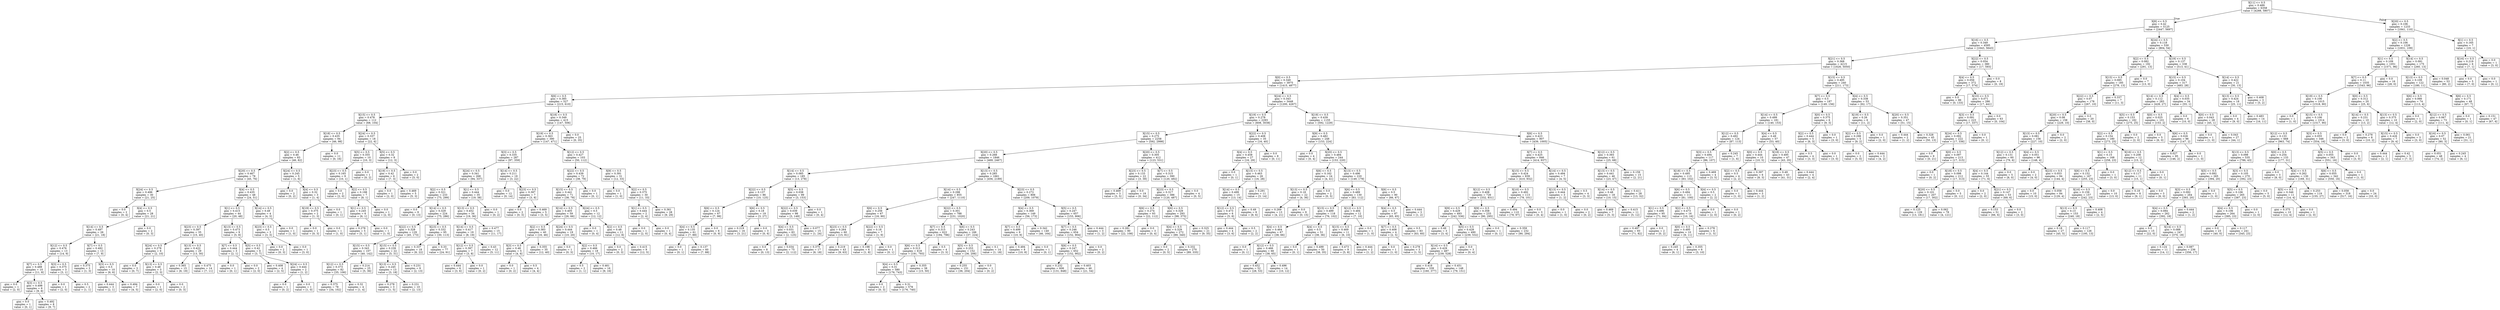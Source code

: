 digraph Tree {
node [shape=box] ;
0 [label="X[11] <= 0.5\ngini = 0.489\nsamples = 6358\nvalue = [4288, 5807]"] ;
1 [label="X[8] <= 0.5\ngini = 0.42\nsamples = 5125\nvalue = [2447, 5697]"] ;
0 -> 1 [labeldistance=2.5, labelangle=45, headlabel="True"] ;
2 [label="X[16] <= 0.5\ngini = 0.349\nsamples = 4595\nvalue = [1643, 5643]"] ;
1 -> 2 ;
3 [label="X[21] <= 0.5\ngini = 0.368\nsamples = 4215\nvalue = [1626, 5050]"] ;
2 -> 3 ;
4 [label="X[0] <= 0.5\ngini = 0.349\nsamples = 3975\nvalue = [1415, 4877]"] ;
3 -> 4 ;
5 [label="X[6] <= 0.5\ngini = 0.385\nsamples = 527\nvalue = [215, 610]"] ;
4 -> 5 ;
6 [label="X[15] <= 0.5\ngini = 0.478\nsamples = 112\nvalue = [68, 104]"] ;
5 -> 6 ;
7 [label="X[18] <= 0.5\ngini = 0.435\nsamples = 94\nvalue = [46, 98]"] ;
6 -> 7 ;
8 [label="X[2] <= 0.5\ngini = 0.46\nsamples = 83\nvalue = [46, 82]"] ;
7 -> 8 ;
9 [label="X[20] <= 0.5\ngini = 0.467\nsamples = 78\nvalue = [45, 76]"] ;
8 -> 9 ;
10 [label="X[24] <= 0.5\ngini = 0.496\nsamples = 30\nvalue = [21, 25]"] ;
9 -> 10 ;
11 [label="gini = 0.0\nsamples = 2\nvalue = [0, 4]"] ;
10 -> 11 ;
12 [label="X[4] <= 0.5\ngini = 0.5\nsamples = 28\nvalue = [21, 21]"] ;
10 -> 12 ;
13 [label="X[14] <= 0.5\ngini = 0.497\nsamples = 26\nvalue = [21, 18]"] ;
12 -> 13 ;
14 [label="X[12] <= 0.5\ngini = 0.476\nsamples = 13\nvalue = [14, 9]"] ;
13 -> 14 ;
15 [label="X[7] <= 0.5\ngini = 0.488\nsamples = 10\nvalue = [11, 8]"] ;
14 -> 15 ;
16 [label="gini = 0.0\nsamples = 1\nvalue = [2, 0]"] ;
15 -> 16 ;
17 [label="X[3] <= 0.5\ngini = 0.498\nsamples = 9\nvalue = [9, 8]"] ;
15 -> 17 ;
18 [label="gini = 0.0\nsamples = 1\nvalue = [0, 1]"] ;
17 -> 18 ;
19 [label="gini = 0.492\nsamples = 8\nvalue = [9, 7]"] ;
17 -> 19 ;
20 [label="X[3] <= 0.5\ngini = 0.375\nsamples = 3\nvalue = [3, 1]"] ;
14 -> 20 ;
21 [label="gini = 0.0\nsamples = 1\nvalue = [2, 0]"] ;
20 -> 21 ;
22 [label="gini = 0.5\nsamples = 2\nvalue = [1, 1]"] ;
20 -> 22 ;
23 [label="X[7] <= 0.5\ngini = 0.492\nsamples = 13\nvalue = [7, 9]"] ;
13 -> 23 ;
24 [label="gini = 0.375\nsamples = 3\nvalue = [1, 3]"] ;
23 -> 24 ;
25 [label="X[3] <= 0.5\ngini = 0.5\nsamples = 10\nvalue = [6, 6]"] ;
23 -> 25 ;
26 [label="gini = 0.444\nsamples = 3\nvalue = [2, 1]"] ;
25 -> 26 ;
27 [label="gini = 0.494\nsamples = 7\nvalue = [4, 5]"] ;
25 -> 27 ;
28 [label="gini = 0.0\nsamples = 2\nvalue = [0, 3]"] ;
12 -> 28 ;
29 [label="X[4] <= 0.5\ngini = 0.435\nsamples = 48\nvalue = [24, 51]"] ;
9 -> 29 ;
30 [label="X[1] <= 0.5\ngini = 0.415\nsamples = 44\nvalue = [20, 48]"] ;
29 -> 30 ;
31 [label="X[23] <= 0.5\ngini = 0.397\nsamples = 35\nvalue = [15, 40]"] ;
30 -> 31 ;
32 [label="X[24] <= 0.5\ngini = 0.278\nsamples = 6\nvalue = [2, 10]"] ;
31 -> 32 ;
33 [label="gini = 0.0\nsamples = 3\nvalue = [0, 7]"] ;
32 -> 33 ;
34 [label="X[13] <= 0.5\ngini = 0.48\nsamples = 3\nvalue = [2, 3]"] ;
32 -> 34 ;
35 [label="gini = 0.0\nsamples = 1\nvalue = [2, 0]"] ;
34 -> 35 ;
36 [label="gini = 0.0\nsamples = 2\nvalue = [0, 3]"] ;
34 -> 36 ;
37 [label="X[13] <= 0.5\ngini = 0.422\nsamples = 29\nvalue = [13, 30]"] ;
31 -> 37 ;
38 [label="gini = 0.365\nsamples = 15\nvalue = [6, 19]"] ;
37 -> 38 ;
39 [label="gini = 0.475\nsamples = 14\nvalue = [7, 11]"] ;
37 -> 39 ;
40 [label="X[13] <= 0.5\ngini = 0.473\nsamples = 9\nvalue = [5, 8]"] ;
30 -> 40 ;
41 [label="X[7] <= 0.5\ngini = 0.444\nsamples = 3\nvalue = [2, 1]"] ;
40 -> 41 ;
42 [label="gini = 0.0\nsamples = 1\nvalue = [0, 1]"] ;
41 -> 42 ;
43 [label="gini = 0.0\nsamples = 2\nvalue = [2, 0]"] ;
41 -> 43 ;
44 [label="X[5] <= 0.5\ngini = 0.42\nsamples = 6\nvalue = [3, 7]"] ;
40 -> 44 ;
45 [label="gini = 0.408\nsamples = 4\nvalue = [2, 5]"] ;
44 -> 45 ;
46 [label="X[24] <= 0.5\ngini = 0.444\nsamples = 2\nvalue = [1, 2]"] ;
44 -> 46 ;
47 [label="gini = 0.0\nsamples = 1\nvalue = [0, 2]"] ;
46 -> 47 ;
48 [label="gini = 0.0\nsamples = 1\nvalue = [1, 0]"] ;
46 -> 48 ;
49 [label="X[14] <= 0.5\ngini = 0.49\nsamples = 4\nvalue = [4, 3]"] ;
29 -> 49 ;
50 [label="X[23] <= 0.5\ngini = 0.5\nsamples = 3\nvalue = [3, 3]"] ;
49 -> 50 ;
51 [label="gini = 0.0\nsamples = 2\nvalue = [0, 3]"] ;
50 -> 51 ;
52 [label="gini = 0.0\nsamples = 1\nvalue = [3, 0]"] ;
50 -> 52 ;
53 [label="gini = 0.0\nsamples = 1\nvalue = [1, 0]"] ;
49 -> 53 ;
54 [label="X[24] <= 0.5\ngini = 0.245\nsamples = 5\nvalue = [1, 6]"] ;
8 -> 54 ;
55 [label="gini = 0.0\nsamples = 2\nvalue = [0, 2]"] ;
54 -> 55 ;
56 [label="X[4] <= 0.5\ngini = 0.32\nsamples = 3\nvalue = [1, 4]"] ;
54 -> 56 ;
57 [label="X[19] <= 0.5\ngini = 0.375\nsamples = 2\nvalue = [1, 3]"] ;
56 -> 57 ;
58 [label="gini = 0.0\nsamples = 1\nvalue = [0, 3]"] ;
57 -> 58 ;
59 [label="gini = 0.0\nsamples = 1\nvalue = [1, 0]"] ;
57 -> 59 ;
60 [label="gini = 0.0\nsamples = 1\nvalue = [0, 1]"] ;
56 -> 60 ;
61 [label="gini = 0.0\nsamples = 11\nvalue = [0, 16]"] ;
7 -> 61 ;
62 [label="X[24] <= 0.5\ngini = 0.337\nsamples = 18\nvalue = [22, 6]"] ;
6 -> 62 ;
63 [label="X[5] <= 0.5\ngini = 0.355\nsamples = 10\nvalue = [10, 3]"] ;
62 -> 63 ;
64 [label="X[23] <= 0.5\ngini = 0.165\nsamples = 9\nvalue = [10, 1]"] ;
63 -> 64 ;
65 [label="gini = 0.0\nsamples = 2\nvalue = [2, 0]"] ;
64 -> 65 ;
66 [label="X[2] <= 0.5\ngini = 0.198\nsamples = 7\nvalue = [8, 1]"] ;
64 -> 66 ;
67 [label="X[1] <= 0.5\ngini = 0.245\nsamples = 6\nvalue = [6, 1]"] ;
66 -> 67 ;
68 [label="gini = 0.278\nsamples = 5\nvalue = [5, 1]"] ;
67 -> 68 ;
69 [label="gini = 0.0\nsamples = 1\nvalue = [1, 0]"] ;
67 -> 69 ;
70 [label="gini = 0.0\nsamples = 1\nvalue = [2, 0]"] ;
66 -> 70 ;
71 [label="gini = 0.0\nsamples = 1\nvalue = [0, 2]"] ;
63 -> 71 ;
72 [label="X[5] <= 0.5\ngini = 0.32\nsamples = 8\nvalue = [12, 3]"] ;
62 -> 72 ;
73 [label="X[19] <= 0.5\ngini = 0.42\nsamples = 6\nvalue = [7, 3]"] ;
72 -> 73 ;
74 [label="gini = 0.0\nsamples = 1\nvalue = [2, 0]"] ;
73 -> 74 ;
75 [label="gini = 0.469\nsamples = 5\nvalue = [5, 3]"] ;
73 -> 75 ;
76 [label="gini = 0.0\nsamples = 2\nvalue = [5, 0]"] ;
72 -> 76 ;
77 [label="X[18] <= 0.5\ngini = 0.349\nsamples = 415\nvalue = [147, 506]"] ;
5 -> 77 ;
78 [label="X[19] <= 0.5\ngini = 0.363\nsamples = 390\nvalue = [147, 471]"] ;
77 -> 78 ;
79 [label="X[3] <= 0.5\ngini = 0.335\nsamples = 287\nvalue = [97, 359]"] ;
78 -> 79 ;
80 [label="X[24] <= 0.5\ngini = 0.341\nsamples = 268\nvalue = [94, 337]"] ;
79 -> 80 ;
81 [label="X[2] <= 0.5\ngini = 0.321\nsamples = 233\nvalue = [75, 299]"] ;
80 -> 81 ;
82 [label="gini = 0.0\nsamples = 9\nvalue = [0, 13]"] ;
81 -> 82 ;
83 [label="X[14] <= 0.5\ngini = 0.329\nsamples = 224\nvalue = [75, 286]"] ;
81 -> 83 ;
84 [label="X[22] <= 0.5\ngini = 0.328\nsamples = 129\nvalue = [45, 173]"] ;
83 -> 84 ;
85 [label="X[15] <= 0.5\ngini = 0.343\nsamples = 107\nvalue = [40, 142]"] ;
84 -> 85 ;
86 [label="X[12] <= 0.5\ngini = 0.373\nsamples = 82\nvalue = [35, 106]"] ;
85 -> 86 ;
87 [label="gini = 0.375\nsamples = 78\nvalue = [34, 102]"] ;
86 -> 87 ;
88 [label="gini = 0.32\nsamples = 4\nvalue = [1, 4]"] ;
86 -> 88 ;
89 [label="gini = 0.214\nsamples = 25\nvalue = [5, 36]"] ;
85 -> 89 ;
90 [label="X[15] <= 0.5\ngini = 0.239\nsamples = 22\nvalue = [5, 31]"] ;
84 -> 90 ;
91 [label="X[13] <= 0.5\ngini = 0.245\nsamples = 13\nvalue = [3, 18]"] ;
90 -> 91 ;
92 [label="gini = 0.278\nsamples = 3\nvalue = [1, 5]"] ;
91 -> 92 ;
93 [label="gini = 0.231\nsamples = 10\nvalue = [2, 13]"] ;
91 -> 93 ;
94 [label="gini = 0.231\nsamples = 9\nvalue = [2, 13]"] ;
90 -> 94 ;
95 [label="X[23] <= 0.5\ngini = 0.332\nsamples = 95\nvalue = [30, 113]"] ;
83 -> 95 ;
96 [label="gini = 0.337\nsamples = 18\nvalue = [6, 22]"] ;
95 -> 96 ;
97 [label="gini = 0.33\nsamples = 77\nvalue = [24, 91]"] ;
95 -> 97 ;
98 [label="X[1] <= 0.5\ngini = 0.444\nsamples = 35\nvalue = [19, 38]"] ;
80 -> 98 ;
99 [label="X[13] <= 0.5\ngini = 0.452\nsamples = 34\nvalue = [19, 36]"] ;
98 -> 99 ;
100 [label="X[14] <= 0.5\ngini = 0.417\nsamples = 19\nvalue = [8, 19]"] ;
99 -> 100 ;
101 [label="X[12] <= 0.5\ngini = 0.397\nsamples = 7\nvalue = [3, 8]"] ;
100 -> 101 ;
102 [label="gini = 0.444\nsamples = 6\nvalue = [3, 6]"] ;
101 -> 102 ;
103 [label="gini = 0.0\nsamples = 1\nvalue = [0, 2]"] ;
101 -> 103 ;
104 [label="gini = 0.43\nsamples = 12\nvalue = [5, 11]"] ;
100 -> 104 ;
105 [label="gini = 0.477\nsamples = 15\nvalue = [11, 17]"] ;
99 -> 105 ;
106 [label="gini = 0.0\nsamples = 1\nvalue = [0, 2]"] ;
98 -> 106 ;
107 [label="X[14] <= 0.5\ngini = 0.211\nsamples = 19\nvalue = [3, 22]"] ;
79 -> 107 ;
108 [label="gini = 0.0\nsamples = 12\nvalue = [0, 14]"] ;
107 -> 108 ;
109 [label="X[23] <= 0.5\ngini = 0.397\nsamples = 7\nvalue = [3, 8]"] ;
107 -> 109 ;
110 [label="gini = 0.0\nsamples = 2\nvalue = [0, 3]"] ;
109 -> 110 ;
111 [label="gini = 0.469\nsamples = 5\nvalue = [3, 5]"] ;
109 -> 111 ;
112 [label="X[12] <= 0.5\ngini = 0.427\nsamples = 103\nvalue = [50, 112]"] ;
78 -> 112 ;
113 [label="X[22] <= 0.5\ngini = 0.439\nsamples = 72\nvalue = [38, 79]"] ;
112 -> 113 ;
114 [label="X[15] <= 0.5\ngini = 0.441\nsamples = 71\nvalue = [38, 78]"] ;
113 -> 114 ;
115 [label="X[14] <= 0.5\ngini = 0.405\nsamples = 59\nvalue = [26, 66]"] ;
114 -> 115 ;
116 [label="X[2] <= 0.5\ngini = 0.383\nsamples = 40\nvalue = [16, 46]"] ;
115 -> 116 ;
117 [label="X[3] <= 0.5\ngini = 0.48\nsamples = 5\nvalue = [4, 6]"] ;
116 -> 117 ;
118 [label="gini = 0.0\nsamples = 1\nvalue = [0, 2]"] ;
117 -> 118 ;
119 [label="gini = 0.5\nsamples = 4\nvalue = [4, 4]"] ;
117 -> 119 ;
120 [label="gini = 0.355\nsamples = 35\nvalue = [12, 40]"] ;
116 -> 120 ;
121 [label="X[24] <= 0.5\ngini = 0.444\nsamples = 19\nvalue = [10, 20]"] ;
115 -> 121 ;
122 [label="gini = 0.0\nsamples = 1\nvalue = [0, 3]"] ;
121 -> 122 ;
123 [label="X[2] <= 0.5\ngini = 0.466\nsamples = 18\nvalue = [10, 17]"] ;
121 -> 123 ;
124 [label="gini = 0.5\nsamples = 2\nvalue = [1, 1]"] ;
123 -> 124 ;
125 [label="gini = 0.461\nsamples = 16\nvalue = [9, 16]"] ;
123 -> 125 ;
126 [label="X[24] <= 0.5\ngini = 0.5\nsamples = 12\nvalue = [12, 12]"] ;
114 -> 126 ;
127 [label="gini = 0.0\nsamples = 1\nvalue = [0, 4]"] ;
126 -> 127 ;
128 [label="X[2] <= 0.5\ngini = 0.48\nsamples = 11\nvalue = [12, 8]"] ;
126 -> 128 ;
129 [label="gini = 0.0\nsamples = 2\nvalue = [0, 3]"] ;
128 -> 129 ;
130 [label="gini = 0.415\nsamples = 9\nvalue = [12, 5]"] ;
128 -> 130 ;
131 [label="gini = 0.0\nsamples = 1\nvalue = [0, 1]"] ;
113 -> 131 ;
132 [label="X[9] <= 0.5\ngini = 0.391\nsamples = 31\nvalue = [12, 33]"] ;
112 -> 132 ;
133 [label="gini = 0.0\nsamples = 1\nvalue = [1, 0]"] ;
132 -> 133 ;
134 [label="X[2] <= 0.5\ngini = 0.375\nsamples = 30\nvalue = [11, 33]"] ;
132 -> 134 ;
135 [label="X[1] <= 0.5\ngini = 0.444\nsamples = 2\nvalue = [2, 4]"] ;
134 -> 135 ;
136 [label="gini = 0.0\nsamples = 1\nvalue = [2, 0]"] ;
135 -> 136 ;
137 [label="gini = 0.0\nsamples = 1\nvalue = [0, 4]"] ;
135 -> 137 ;
138 [label="gini = 0.361\nsamples = 28\nvalue = [9, 29]"] ;
134 -> 138 ;
139 [label="gini = 0.0\nsamples = 25\nvalue = [0, 35]"] ;
77 -> 139 ;
140 [label="X[24] <= 0.5\ngini = 0.343\nsamples = 3448\nvalue = [1200, 4267]"] ;
4 -> 140 ;
141 [label="X[19] <= 0.5\ngini = 0.278\nsamples = 2293\nvalue = [608, 3038]"] ;
140 -> 141 ;
142 [label="X[15] <= 0.5\ngini = 0.275\nsamples = 2258\nvalue = [592, 2998]"] ;
141 -> 142 ;
143 [label="X[20] <= 0.5\ngini = 0.268\nsamples = 1846\nvalue = [469, 2467]"] ;
142 -> 143 ;
144 [label="X[14] <= 0.5\ngini = 0.085\nsamples = 185\nvalue = [13, 278]"] ;
143 -> 144 ;
145 [label="X[22] <= 0.5\ngini = 0.137\nsamples = 86\nvalue = [10, 125]"] ;
144 -> 145 ;
146 [label="X[6] <= 0.5\ngini = 0.124\nsamples = 67\nvalue = [7, 98]"] ;
145 -> 146 ;
147 [label="X[4] <= 0.5\ngini = 0.135\nsamples = 61\nvalue = [7, 89]"] ;
146 -> 147 ;
148 [label="gini = 0.0\nsamples = 1\nvalue = [0, 1]"] ;
147 -> 148 ;
149 [label="gini = 0.137\nsamples = 60\nvalue = [7, 88]"] ;
147 -> 149 ;
150 [label="gini = 0.0\nsamples = 6\nvalue = [0, 9]"] ;
146 -> 150 ;
151 [label="X[6] <= 0.5\ngini = 0.18\nsamples = 19\nvalue = [3, 27]"] ;
145 -> 151 ;
152 [label="gini = 0.219\nsamples = 16\nvalue = [3, 21]"] ;
151 -> 152 ;
153 [label="gini = 0.0\nsamples = 3\nvalue = [0, 6]"] ;
151 -> 153 ;
154 [label="X[5] <= 0.5\ngini = 0.038\nsamples = 99\nvalue = [3, 153]"] ;
144 -> 154 ;
155 [label="X[22] <= 0.5\ngini = 0.039\nsamples = 98\nvalue = [3, 149]"] ;
154 -> 155 ;
156 [label="X[4] <= 0.5\ngini = 0.031\nsamples = 83\nvalue = [2, 125]"] ;
155 -> 156 ;
157 [label="gini = 0.0\nsamples = 8\nvalue = [0, 13]"] ;
156 -> 157 ;
158 [label="gini = 0.034\nsamples = 75\nvalue = [2, 112]"] ;
156 -> 158 ;
159 [label="gini = 0.077\nsamples = 15\nvalue = [1, 24]"] ;
155 -> 159 ;
160 [label="gini = 0.0\nsamples = 1\nvalue = [0, 4]"] ;
154 -> 160 ;
161 [label="X[13] <= 0.5\ngini = 0.285\nsamples = 1661\nvalue = [456, 2189]"] ;
143 -> 161 ;
162 [label="X[14] <= 0.5\ngini = 0.298\nsamples = 855\nvalue = [247, 1110]"] ;
161 -> 162 ;
163 [label="X[6] <= 0.5\ngini = 0.256\nsamples = 67\nvalue = [16, 90]"] ;
162 -> 163 ;
164 [label="X[23] <= 0.5\ngini = 0.264\nsamples = 60\nvalue = [15, 81]"] ;
163 -> 164 ;
165 [label="gini = 0.375\nsamples = 17\nvalue = [6, 18]"] ;
164 -> 165 ;
166 [label="gini = 0.219\nsamples = 43\nvalue = [9, 63]"] ;
164 -> 166 ;
167 [label="X[22] <= 0.5\ngini = 0.18\nsamples = 7\nvalue = [1, 9]"] ;
163 -> 167 ;
168 [label="gini = 0.198\nsamples = 6\nvalue = [1, 8]"] ;
167 -> 168 ;
169 [label="gini = 0.0\nsamples = 1\nvalue = [0, 1]"] ;
167 -> 169 ;
170 [label="X[22] <= 0.5\ngini = 0.301\nsamples = 788\nvalue = [231, 1020]"] ;
162 -> 170 ;
171 [label="X[7] <= 0.5\ngini = 0.315\nsamples = 622\nvalue = [194, 796]"] ;
170 -> 171 ;
172 [label="X[6] <= 0.5\ngini = 0.313\nsamples = 618\nvalue = [191, 793]"] ;
171 -> 172 ;
173 [label="X[4] <= 0.5\ngini = 0.31\nsamples = 580\nvalue = [176, 743]"] ;
172 -> 173 ;
174 [label="gini = 0.0\nsamples = 2\nvalue = [0, 3]"] ;
173 -> 174 ;
175 [label="gini = 0.31\nsamples = 578\nvalue = [176, 740]"] ;
173 -> 175 ;
176 [label="gini = 0.355\nsamples = 38\nvalue = [15, 50]"] ;
172 -> 176 ;
177 [label="gini = 0.5\nsamples = 4\nvalue = [3, 3]"] ;
171 -> 177 ;
178 [label="X[6] <= 0.5\ngini = 0.243\nsamples = 166\nvalue = [37, 224]"] ;
170 -> 178 ;
179 [label="X[5] <= 0.5\ngini = 0.253\nsamples = 152\nvalue = [36, 206]"] ;
178 -> 179 ;
180 [label="gini = 0.255\nsamples = 151\nvalue = [36, 204]"] ;
179 -> 180 ;
181 [label="gini = 0.0\nsamples = 1\nvalue = [0, 2]"] ;
179 -> 181 ;
182 [label="gini = 0.1\nsamples = 14\nvalue = [1, 18]"] ;
178 -> 182 ;
183 [label="X[23] <= 0.5\ngini = 0.272\nsamples = 806\nvalue = [209, 1079]"] ;
161 -> 183 ;
184 [label="X[4] <= 0.5\ngini = 0.369\nsamples = 149\nvalue = [56, 173]"] ;
183 -> 184 ;
185 [label="X[7] <= 0.5\ngini = 0.499\nsamples = 9\nvalue = [10, 9]"] ;
184 -> 185 ;
186 [label="gini = 0.494\nsamples = 8\nvalue = [10, 8]"] ;
185 -> 186 ;
187 [label="gini = 0.0\nsamples = 1\nvalue = [0, 1]"] ;
185 -> 187 ;
188 [label="gini = 0.342\nsamples = 140\nvalue = [46, 164]"] ;
184 -> 188 ;
189 [label="X[5] <= 0.5\ngini = 0.247\nsamples = 657\nvalue = [153, 906]"] ;
183 -> 189 ;
190 [label="X[7] <= 0.5\ngini = 0.246\nsamples = 654\nvalue = [152, 904]"] ;
189 -> 190 ;
191 [label="X[6] <= 0.5\ngini = 0.247\nsamples = 652\nvalue = [152, 902]"] ;
190 -> 191 ;
192 [label="gini = 0.232\nsamples = 606\nvalue = [131, 848]"] ;
191 -> 192 ;
193 [label="gini = 0.403\nsamples = 46\nvalue = [21, 54]"] ;
191 -> 193 ;
194 [label="gini = 0.0\nsamples = 2\nvalue = [0, 2]"] ;
190 -> 194 ;
195 [label="gini = 0.444\nsamples = 3\nvalue = [1, 2]"] ;
189 -> 195 ;
196 [label="X[20] <= 0.5\ngini = 0.305\nsamples = 412\nvalue = [123, 531]"] ;
142 -> 196 ;
197 [label="X[23] <= 0.5\ngini = 0.133\nsamples = 22\nvalue = [3, 39]"] ;
196 -> 197 ;
198 [label="gini = 0.469\nsamples = 3\nvalue = [3, 5]"] ;
197 -> 198 ;
199 [label="gini = 0.0\nsamples = 19\nvalue = [0, 34]"] ;
197 -> 199 ;
200 [label="X[7] <= 0.5\ngini = 0.315\nsamples = 390\nvalue = [120, 492]"] ;
196 -> 200 ;
201 [label="X[23] <= 0.5\ngini = 0.317\nsamples = 386\nvalue = [120, 487]"] ;
200 -> 201 ;
202 [label="X[6] <= 0.5\ngini = 0.274\nsamples = 93\nvalue = [22, 112]"] ;
201 -> 202 ;
203 [label="gini = 0.281\nsamples = 90\nvalue = [22, 108]"] ;
202 -> 203 ;
204 [label="gini = 0.0\nsamples = 3\nvalue = [0, 4]"] ;
202 -> 204 ;
205 [label="X[6] <= 0.5\ngini = 0.329\nsamples = 293\nvalue = [98, 375]"] ;
201 -> 205 ;
206 [label="X[4] <= 0.5\ngini = 0.329\nsamples = 272\nvalue = [89, 340]"] ;
205 -> 206 ;
207 [label="gini = 0.0\nsamples = 2\nvalue = [0, 5]"] ;
206 -> 207 ;
208 [label="gini = 0.332\nsamples = 270\nvalue = [89, 335]"] ;
206 -> 208 ;
209 [label="gini = 0.325\nsamples = 21\nvalue = [9, 35]"] ;
205 -> 209 ;
210 [label="gini = 0.0\nsamples = 4\nvalue = [0, 5]"] ;
200 -> 210 ;
211 [label="X[22] <= 0.5\ngini = 0.408\nsamples = 35\nvalue = [16, 40]"] ;
141 -> 211 ;
212 [label="X[4] <= 0.5\ngini = 0.458\nsamples = 27\nvalue = [16, 29]"] ;
211 -> 212 ;
213 [label="gini = 0.0\nsamples = 1\nvalue = [0, 1]"] ;
212 -> 213 ;
214 [label="X[13] <= 0.5\ngini = 0.463\nsamples = 26\nvalue = [16, 28]"] ;
212 -> 214 ;
215 [label="X[14] <= 0.5\ngini = 0.499\nsamples = 15\nvalue = [13, 14]"] ;
214 -> 215 ;
216 [label="X[12] <= 0.5\ngini = 0.473\nsamples = 6\nvalue = [5, 8]"] ;
215 -> 216 ;
217 [label="gini = 0.444\nsamples = 4\nvalue = [3, 6]"] ;
216 -> 217 ;
218 [label="gini = 0.5\nsamples = 2\nvalue = [2, 2]"] ;
216 -> 218 ;
219 [label="gini = 0.49\nsamples = 9\nvalue = [8, 6]"] ;
215 -> 219 ;
220 [label="gini = 0.291\nsamples = 11\nvalue = [3, 14]"] ;
214 -> 220 ;
221 [label="gini = 0.0\nsamples = 8\nvalue = [0, 11]"] ;
211 -> 221 ;
222 [label="X[19] <= 0.5\ngini = 0.439\nsamples = 1155\nvalue = [592, 1229]"] ;
140 -> 222 ;
223 [label="X[9] <= 0.5\ngini = 0.482\nsamples = 248\nvalue = [153, 224]"] ;
222 -> 223 ;
224 [label="gini = 0.0\nsamples = 4\nvalue = [0, 4]"] ;
223 -> 224 ;
225 [label="X[20] <= 0.5\ngini = 0.484\nsamples = 244\nvalue = [153, 220]"] ;
223 -> 225 ;
226 [label="X[6] <= 0.5\ngini = 0.162\nsamples = 24\nvalue = [4, 41]"] ;
225 -> 226 ;
227 [label="X[13] <= 0.5\ngini = 0.18\nsamples = 22\nvalue = [4, 36]"] ;
226 -> 227 ;
228 [label="gini = 0.269\nsamples = 13\nvalue = [4, 21]"] ;
227 -> 228 ;
229 [label="gini = 0.0\nsamples = 9\nvalue = [0, 15]"] ;
227 -> 229 ;
230 [label="gini = 0.0\nsamples = 2\nvalue = [0, 5]"] ;
226 -> 230 ;
231 [label="X[13] <= 0.5\ngini = 0.496\nsamples = 220\nvalue = [149, 179]"] ;
225 -> 231 ;
232 [label="X[6] <= 0.5\ngini = 0.489\nsamples = 130\nvalue = [83, 112]"] ;
231 -> 232 ;
233 [label="X[15] <= 0.5\ngini = 0.489\nsamples = 118\nvalue = [76, 102]"] ;
232 -> 233 ;
234 [label="X[4] <= 0.5\ngini = 0.464\nsamples = 67\nvalue = [38, 66]"] ;
233 -> 234 ;
235 [label="gini = 0.0\nsamples = 1\nvalue = [0, 1]"] ;
234 -> 235 ;
236 [label="X[12] <= 0.5\ngini = 0.466\nsamples = 66\nvalue = [38, 65]"] ;
234 -> 236 ;
237 [label="gini = 0.452\nsamples = 52\nvalue = [28, 53]"] ;
236 -> 237 ;
238 [label="gini = 0.496\nsamples = 14\nvalue = [10, 12]"] ;
236 -> 238 ;
239 [label="X[4] <= 0.5\ngini = 0.5\nsamples = 51\nvalue = [38, 36]"] ;
233 -> 239 ;
240 [label="gini = 0.0\nsamples = 1\nvalue = [0, 1]"] ;
239 -> 240 ;
241 [label="gini = 0.499\nsamples = 50\nvalue = [38, 35]"] ;
239 -> 241 ;
242 [label="X[12] <= 0.5\ngini = 0.484\nsamples = 12\nvalue = [7, 10]"] ;
232 -> 242 ;
243 [label="X[15] <= 0.5\ngini = 0.469\nsamples = 11\nvalue = [6, 10]"] ;
242 -> 243 ;
244 [label="gini = 0.473\nsamples = 9\nvalue = [5, 8]"] ;
243 -> 244 ;
245 [label="gini = 0.444\nsamples = 2\nvalue = [1, 2]"] ;
243 -> 245 ;
246 [label="gini = 0.0\nsamples = 1\nvalue = [1, 0]"] ;
242 -> 246 ;
247 [label="X[6] <= 0.5\ngini = 0.5\nsamples = 90\nvalue = [66, 67]"] ;
231 -> 247 ;
248 [label="X[4] <= 0.5\ngini = 0.5\nsamples = 87\nvalue = [65, 65]"] ;
247 -> 248 ;
249 [label="X[7] <= 0.5\ngini = 0.408\nsamples = 4\nvalue = [2, 5]"] ;
248 -> 249 ;
250 [label="gini = 0.0\nsamples = 1\nvalue = [1, 0]"] ;
249 -> 250 ;
251 [label="gini = 0.278\nsamples = 3\nvalue = [1, 5]"] ;
249 -> 251 ;
252 [label="gini = 0.5\nsamples = 83\nvalue = [63, 60]"] ;
248 -> 252 ;
253 [label="gini = 0.444\nsamples = 3\nvalue = [1, 2]"] ;
247 -> 253 ;
254 [label="X[6] <= 0.5\ngini = 0.423\nsamples = 907\nvalue = [439, 1005]"] ;
222 -> 254 ;
255 [label="X[7] <= 0.5\ngini = 0.425\nsamples = 846\nvalue = [414, 937]"] ;
254 -> 255 ;
256 [label="X[15] <= 0.5\ngini = 0.424\nsamples = 839\nvalue = [410, 932]"] ;
255 -> 256 ;
257 [label="X[12] <= 0.5\ngini = 0.408\nsamples = 726\nvalue = [332, 831]"] ;
256 -> 257 ;
258 [label="X[9] <= 0.5\ngini = 0.429\nsamples = 493\nvalue = [242, 536]"] ;
257 -> 258 ;
259 [label="gini = 0.49\nsamples = 3\nvalue = [3, 4]"] ;
258 -> 259 ;
260 [label="X[5] <= 0.5\ngini = 0.428\nsamples = 490\nvalue = [239, 532]"] ;
258 -> 260 ;
261 [label="X[14] <= 0.5\ngini = 0.429\nsamples = 487\nvalue = [239, 528]"] ;
260 -> 261 ;
262 [label="gini = 0.418\nsamples = 339\nvalue = [160, 377]"] ;
261 -> 262 ;
263 [label="gini = 0.451\nsamples = 148\nvalue = [79, 151]"] ;
261 -> 263 ;
264 [label="gini = 0.0\nsamples = 3\nvalue = [0, 4]"] ;
260 -> 264 ;
265 [label="X[9] <= 0.5\ngini = 0.358\nsamples = 233\nvalue = [90, 295]"] ;
257 -> 265 ;
266 [label="gini = 0.0\nsamples = 1\nvalue = [0, 1]"] ;
265 -> 266 ;
267 [label="gini = 0.359\nsamples = 232\nvalue = [90, 294]"] ;
265 -> 267 ;
268 [label="X[10] <= 0.5\ngini = 0.492\nsamples = 113\nvalue = [78, 101]"] ;
256 -> 268 ;
269 [label="gini = 0.494\nsamples = 110\nvalue = [78, 97]"] ;
268 -> 269 ;
270 [label="gini = 0.0\nsamples = 3\nvalue = [0, 4]"] ;
268 -> 270 ;
271 [label="X[14] <= 0.5\ngini = 0.494\nsamples = 7\nvalue = [4, 5]"] ;
255 -> 271 ;
272 [label="X[13] <= 0.5\ngini = 0.444\nsamples = 3\nvalue = [1, 2]"] ;
271 -> 272 ;
273 [label="gini = 0.0\nsamples = 1\nvalue = [1, 0]"] ;
272 -> 273 ;
274 [label="gini = 0.0\nsamples = 2\nvalue = [0, 2]"] ;
272 -> 274 ;
275 [label="gini = 0.5\nsamples = 4\nvalue = [3, 3]"] ;
271 -> 275 ;
276 [label="X[12] <= 0.5\ngini = 0.393\nsamples = 61\nvalue = [25, 68]"] ;
254 -> 276 ;
277 [label="X[13] <= 0.5\ngini = 0.441\nsamples = 46\nvalue = [23, 47]"] ;
276 -> 277 ;
278 [label="X[14] <= 0.5\ngini = 0.48\nsamples = 18\nvalue = [10, 15]"] ;
277 -> 278 ;
279 [label="gini = 0.469\nsamples = 7\nvalue = [5, 3]"] ;
278 -> 279 ;
280 [label="gini = 0.415\nsamples = 11\nvalue = [5, 12]"] ;
278 -> 280 ;
281 [label="gini = 0.411\nsamples = 28\nvalue = [13, 32]"] ;
277 -> 281 ;
282 [label="gini = 0.159\nsamples = 15\nvalue = [2, 21]"] ;
276 -> 282 ;
283 [label="X[15] <= 0.5\ngini = 0.495\nsamples = 240\nvalue = [211, 173]"] ;
3 -> 283 ;
284 [label="X[7] <= 0.5\ngini = 0.5\nsamples = 187\nvalue = [149, 156]"] ;
283 -> 284 ;
285 [label="X[14] <= 0.5\ngini = 0.499\nsamples = 181\nvalue = [140, 153]"] ;
284 -> 285 ;
286 [label="X[12] <= 0.5\ngini = 0.492\nsamples = 124\nvalue = [87, 113]"] ;
285 -> 286 ;
287 [label="X[3] <= 0.5\ngini = 0.494\nsamples = 117\nvalue = [86, 107]"] ;
286 -> 287 ;
288 [label="X[18] <= 0.5\ngini = 0.495\nsamples = 113\nvalue = [83, 102]"] ;
287 -> 288 ;
289 [label="X[6] <= 0.5\ngini = 0.494\nsamples = 111\nvalue = [81, 100]"] ;
288 -> 289 ;
290 [label="X[1] <= 0.5\ngini = 0.496\nsamples = 95\nvalue = [71, 84]"] ;
289 -> 290 ;
291 [label="gini = 0.497\nsamples = 93\nvalue = [71, 82]"] ;
290 -> 291 ;
292 [label="gini = 0.0\nsamples = 2\nvalue = [0, 2]"] ;
290 -> 292 ;
293 [label="X[2] <= 0.5\ngini = 0.473\nsamples = 16\nvalue = [10, 16]"] ;
289 -> 293 ;
294 [label="X[0] <= 0.5\ngini = 0.495\nsamples = 10\nvalue = [9, 11]"] ;
293 -> 294 ;
295 [label="gini = 0.245\nsamples = 4\nvalue = [6, 1]"] ;
294 -> 295 ;
296 [label="gini = 0.355\nsamples = 6\nvalue = [3, 10]"] ;
294 -> 296 ;
297 [label="gini = 0.278\nsamples = 6\nvalue = [1, 5]"] ;
293 -> 297 ;
298 [label="X[4] <= 0.5\ngini = 0.5\nsamples = 2\nvalue = [2, 2]"] ;
288 -> 298 ;
299 [label="gini = 0.0\nsamples = 1\nvalue = [2, 0]"] ;
298 -> 299 ;
300 [label="gini = 0.0\nsamples = 1\nvalue = [0, 2]"] ;
298 -> 300 ;
301 [label="gini = 0.469\nsamples = 4\nvalue = [3, 5]"] ;
287 -> 301 ;
302 [label="gini = 0.245\nsamples = 7\nvalue = [1, 6]"] ;
286 -> 302 ;
303 [label="X[4] <= 0.5\ngini = 0.49\nsamples = 57\nvalue = [53, 40]"] ;
285 -> 303 ;
304 [label="X[0] <= 0.5\ngini = 0.444\nsamples = 10\nvalue = [10, 5]"] ;
303 -> 304 ;
305 [label="X[2] <= 0.5\ngini = 0.5\nsamples = 4\nvalue = [2, 2]"] ;
304 -> 305 ;
306 [label="gini = 0.0\nsamples = 1\nvalue = [1, 0]"] ;
305 -> 306 ;
307 [label="gini = 0.444\nsamples = 3\nvalue = [1, 2]"] ;
305 -> 307 ;
308 [label="gini = 0.397\nsamples = 6\nvalue = [8, 3]"] ;
304 -> 308 ;
309 [label="X[18] <= 0.5\ngini = 0.495\nsamples = 47\nvalue = [43, 35]"] ;
303 -> 309 ;
310 [label="gini = 0.49\nsamples = 43\nvalue = [41, 31]"] ;
309 -> 310 ;
311 [label="gini = 0.444\nsamples = 4\nvalue = [2, 4]"] ;
309 -> 311 ;
312 [label="X[0] <= 0.5\ngini = 0.375\nsamples = 6\nvalue = [9, 3]"] ;
284 -> 312 ;
313 [label="X[2] <= 0.5\ngini = 0.444\nsamples = 5\nvalue = [6, 3]"] ;
312 -> 313 ;
314 [label="gini = 0.5\nsamples = 4\nvalue = [3, 3]"] ;
313 -> 314 ;
315 [label="gini = 0.0\nsamples = 1\nvalue = [3, 0]"] ;
313 -> 315 ;
316 [label="gini = 0.0\nsamples = 1\nvalue = [3, 0]"] ;
312 -> 316 ;
317 [label="X[4] <= 0.5\ngini = 0.338\nsamples = 53\nvalue = [62, 17]"] ;
283 -> 317 ;
318 [label="X[19] <= 0.5\ngini = 0.26\nsamples = 6\nvalue = [11, 2]"] ;
317 -> 318 ;
319 [label="X[2] <= 0.5\ngini = 0.298\nsamples = 5\nvalue = [9, 2]"] ;
318 -> 319 ;
320 [label="gini = 0.0\nsamples = 2\nvalue = [5, 0]"] ;
319 -> 320 ;
321 [label="gini = 0.444\nsamples = 3\nvalue = [4, 2]"] ;
319 -> 321 ;
322 [label="gini = 0.0\nsamples = 1\nvalue = [2, 0]"] ;
318 -> 322 ;
323 [label="X[20] <= 0.5\ngini = 0.351\nsamples = 47\nvalue = [51, 15]"] ;
317 -> 323 ;
324 [label="gini = 0.444\nsamples = 2\nvalue = [1, 2]"] ;
323 -> 324 ;
325 [label="gini = 0.328\nsamples = 45\nvalue = [50, 13]"] ;
323 -> 325 ;
326 [label="X[22] <= 0.5\ngini = 0.054\nsamples = 380\nvalue = [17, 593]"] ;
2 -> 326 ;
327 [label="X[4] <= 0.5\ngini = 0.056\nsamples = 372\nvalue = [17, 574]"] ;
326 -> 327 ;
328 [label="gini = 0.0\nsamples = 86\nvalue = [0, 133]"] ;
327 -> 328 ;
329 [label="X[10] <= 0.5\ngini = 0.071\nsamples = 286\nvalue = [17, 441]"] ;
327 -> 329 ;
330 [label="X[3] <= 0.5\ngini = 0.091\nsamples = 223\nvalue = [17, 337]"] ;
329 -> 330 ;
331 [label="X[24] <= 0.5\ngini = 0.092\nsamples = 222\nvalue = [17, 336]"] ;
330 -> 331 ;
332 [label="gini = 0.0\nsamples = 9\nvalue = [0, 21]"] ;
331 -> 332 ;
333 [label="X[0] <= 0.5\ngini = 0.097\nsamples = 213\nvalue = [17, 315]"] ;
331 -> 333 ;
334 [label="gini = 0.0\nsamples = 1\nvalue = [0, 2]"] ;
333 -> 334 ;
335 [label="X[18] <= 0.5\ngini = 0.098\nsamples = 212\nvalue = [17, 313]"] ;
333 -> 335 ;
336 [label="X[20] <= 0.5\ngini = 0.101\nsamples = 207\nvalue = [17, 302]"] ;
335 -> 336 ;
337 [label="gini = 0.125\nsamples = 129\nvalue = [13, 181]"] ;
336 -> 337 ;
338 [label="gini = 0.062\nsamples = 78\nvalue = [4, 121]"] ;
336 -> 338 ;
339 [label="gini = 0.0\nsamples = 5\nvalue = [0, 11]"] ;
335 -> 339 ;
340 [label="gini = 0.0\nsamples = 1\nvalue = [0, 1]"] ;
330 -> 340 ;
341 [label="gini = 0.0\nsamples = 63\nvalue = [0, 104]"] ;
329 -> 341 ;
342 [label="gini = 0.0\nsamples = 8\nvalue = [0, 19]"] ;
326 -> 342 ;
343 [label="X[24] <= 0.5\ngini = 0.118\nsamples = 530\nvalue = [804, 54]"] ;
1 -> 343 ;
344 [label="X[2] <= 0.5\ngini = 0.082\nsamples = 192\nvalue = [291, 13]"] ;
343 -> 344 ;
345 [label="X[15] <= 0.5\ngini = 0.085\nsamples = 185\nvalue = [278, 13]"] ;
344 -> 345 ;
346 [label="X[22] <= 0.5\ngini = 0.07\nsamples = 178\nvalue = [267, 10]"] ;
345 -> 346 ;
347 [label="X[20] <= 0.5\ngini = 0.08\nsamples = 158\nvalue = [229, 10]"] ;
346 -> 347 ;
348 [label="X[13] <= 0.5\ngini = 0.081\nsamples = 156\nvalue = [227, 10]"] ;
347 -> 348 ;
349 [label="X[12] <= 0.5\ngini = 0.131\nsamples = 60\nvalue = [79, 6]"] ;
348 -> 349 ;
350 [label="X[4] <= 0.5\ngini = 0.144\nsamples = 55\nvalue = [71, 6]"] ;
349 -> 350 ;
351 [label="gini = 0.0\nsamples = 2\nvalue = [2, 0]"] ;
350 -> 351 ;
352 [label="X[21] <= 0.5\ngini = 0.147\nsamples = 53\nvalue = [69, 6]"] ;
350 -> 352 ;
353 [label="gini = 0.153\nsamples = 51\nvalue = [66, 6]"] ;
352 -> 353 ;
354 [label="gini = 0.0\nsamples = 2\nvalue = [3, 0]"] ;
352 -> 354 ;
355 [label="gini = 0.0\nsamples = 5\nvalue = [8, 0]"] ;
349 -> 355 ;
356 [label="X[4] <= 0.5\ngini = 0.051\nsamples = 96\nvalue = [148, 4]"] ;
348 -> 356 ;
357 [label="gini = 0.0\nsamples = 2\nvalue = [4, 0]"] ;
356 -> 357 ;
358 [label="X[23] <= 0.5\ngini = 0.053\nsamples = 94\nvalue = [144, 4]"] ;
356 -> 358 ;
359 [label="gini = 0.0\nsamples = 10\nvalue = [15, 0]"] ;
358 -> 359 ;
360 [label="gini = 0.058\nsamples = 84\nvalue = [129, 4]"] ;
358 -> 360 ;
361 [label="gini = 0.0\nsamples = 2\nvalue = [2, 0]"] ;
347 -> 361 ;
362 [label="gini = 0.0\nsamples = 20\nvalue = [38, 0]"] ;
346 -> 362 ;
363 [label="gini = 0.337\nsamples = 7\nvalue = [11, 3]"] ;
345 -> 363 ;
364 [label="gini = 0.0\nsamples = 7\nvalue = [13, 0]"] ;
344 -> 364 ;
365 [label="X[19] <= 0.5\ngini = 0.137\nsamples = 338\nvalue = [513, 41]"] ;
343 -> 365 ;
366 [label="X[15] <= 0.5\ngini = 0.104\nsamples = 317\nvalue = [483, 28]"] ;
365 -> 366 ;
367 [label="X[14] <= 0.5\ngini = 0.112\nsamples = 283\nvalue = [428, 27]"] ;
366 -> 367 ;
368 [label="X[5] <= 0.5\ngini = 0.153\nsamples = 182\nvalue = [275, 25]"] ;
367 -> 368 ;
369 [label="X[2] <= 0.5\ngini = 0.154\nsamples = 180\nvalue = [273, 25]"] ;
368 -> 369 ;
370 [label="X[1] <= 0.5\ngini = 0.15\nsamples = 168\nvalue = [258, 23]"] ;
369 -> 370 ;
371 [label="X[6] <= 0.5\ngini = 0.152\nsamples = 167\nvalue = [255, 23]"] ;
370 -> 371 ;
372 [label="X[16] <= 0.5\ngini = 0.159\nsamples = 157\nvalue = [242, 23]"] ;
371 -> 372 ;
373 [label="X[13] <= 0.5\ngini = 0.13\nsamples = 153\nvalue = [240, 18]"] ;
372 -> 373 ;
374 [label="gini = 0.18\nsamples = 27\nvalue = [45, 5]"] ;
373 -> 374 ;
375 [label="gini = 0.117\nsamples = 126\nvalue = [195, 13]"] ;
373 -> 375 ;
376 [label="gini = 0.408\nsamples = 4\nvalue = [2, 5]"] ;
372 -> 376 ;
377 [label="gini = 0.0\nsamples = 10\nvalue = [13, 0]"] ;
371 -> 377 ;
378 [label="gini = 0.0\nsamples = 1\nvalue = [3, 0]"] ;
370 -> 378 ;
379 [label="X[16] <= 0.5\ngini = 0.208\nsamples = 12\nvalue = [15, 2]"] ;
369 -> 379 ;
380 [label="X[12] <= 0.5\ngini = 0.117\nsamples = 11\nvalue = [15, 1]"] ;
379 -> 380 ;
381 [label="gini = 0.18\nsamples = 8\nvalue = [9, 1]"] ;
380 -> 381 ;
382 [label="gini = 0.0\nsamples = 3\nvalue = [6, 0]"] ;
380 -> 382 ;
383 [label="gini = 0.0\nsamples = 1\nvalue = [0, 1]"] ;
379 -> 383 ;
384 [label="gini = 0.0\nsamples = 2\nvalue = [2, 0]"] ;
368 -> 384 ;
385 [label="X[0] <= 0.5\ngini = 0.025\nsamples = 101\nvalue = [153, 2]"] ;
367 -> 385 ;
386 [label="gini = 0.0\nsamples = 5\nvalue = [6, 0]"] ;
385 -> 386 ;
387 [label="X[6] <= 0.5\ngini = 0.026\nsamples = 96\nvalue = [147, 2]"] ;
385 -> 387 ;
388 [label="gini = 0.027\nsamples = 95\nvalue = [146, 2]"] ;
387 -> 388 ;
389 [label="gini = 0.0\nsamples = 1\nvalue = [1, 0]"] ;
387 -> 389 ;
390 [label="X[4] <= 0.5\ngini = 0.035\nsamples = 34\nvalue = [55, 1]"] ;
366 -> 390 ;
391 [label="gini = 0.0\nsamples = 6\nvalue = [10, 0]"] ;
390 -> 391 ;
392 [label="X[0] <= 0.5\ngini = 0.043\nsamples = 28\nvalue = [45, 1]"] ;
390 -> 392 ;
393 [label="gini = 0.0\nsamples = 1\nvalue = [1, 0]"] ;
392 -> 393 ;
394 [label="gini = 0.043\nsamples = 27\nvalue = [44, 1]"] ;
392 -> 394 ;
395 [label="X[14] <= 0.5\ngini = 0.422\nsamples = 21\nvalue = [30, 13]"] ;
365 -> 395 ;
396 [label="X[13] <= 0.5\ngini = 0.424\nsamples = 18\nvalue = [25, 11]"] ;
395 -> 396 ;
397 [label="gini = 0.0\nsamples = 4\nvalue = [9, 0]"] ;
396 -> 397 ;
398 [label="gini = 0.483\nsamples = 14\nvalue = [16, 11]"] ;
396 -> 398 ;
399 [label="gini = 0.408\nsamples = 3\nvalue = [5, 2]"] ;
395 -> 399 ;
400 [label="X[20] <= 0.5\ngini = 0.106\nsamples = 1233\nvalue = [1841, 110]"] ;
0 -> 400 [labeldistance=2.5, labelangle=-45, headlabel="False"] ;
401 [label="X[2] <= 0.5\ngini = 0.106\nsamples = 1226\nvalue = [1831, 109]"] ;
400 -> 401 ;
402 [label="X[1] <= 0.5\ngini = 0.109\nsamples = 1051\nvalue = [1571, 96]"] ;
401 -> 402 ;
403 [label="X[7] <= 0.5\ngini = 0.11\nsamples = 1035\nvalue = [1543, 96]"] ;
402 -> 403 ;
404 [label="X[19] <= 0.5\ngini = 0.106\nsamples = 1015\nvalue = [1518, 90]"] ;
403 -> 404 ;
405 [label="gini = 0.0\nsamples = 1\nvalue = [1, 0]"] ;
404 -> 405 ;
406 [label="X[15] <= 0.5\ngini = 0.106\nsamples = 1014\nvalue = [1517, 90]"] ;
404 -> 406 ;
407 [label="X[12] <= 0.5\ngini = 0.133\nsamples = 668\nvalue = [963, 74]"] ;
406 -> 407 ;
408 [label="X[13] <= 0.5\ngini = 0.098\nsamples = 535\nvalue = [786, 43]"] ;
407 -> 408 ;
409 [label="X[5] <= 0.5\ngini = 0.092\nsamples = 265\nvalue = [394, 20]"] ;
408 -> 409 ;
410 [label="X[3] <= 0.5\ngini = 0.092\nsamples = 264\nvalue = [393, 20]"] ;
409 -> 410 ;
411 [label="X[4] <= 0.5\ngini = 0.084\nsamples = 262\nvalue = [392, 18]"] ;
410 -> 411 ;
412 [label="gini = 0.0\nsamples = 15\nvalue = [22, 0]"] ;
411 -> 412 ;
413 [label="X[14] <= 0.5\ngini = 0.088\nsamples = 247\nvalue = [370, 18]"] ;
411 -> 413 ;
414 [label="gini = 0.124\nsamples = 11\nvalue = [14, 1]"] ;
413 -> 414 ;
415 [label="gini = 0.087\nsamples = 236\nvalue = [356, 17]"] ;
413 -> 415 ;
416 [label="gini = 0.444\nsamples = 2\nvalue = [1, 2]"] ;
410 -> 416 ;
417 [label="gini = 0.0\nsamples = 1\nvalue = [1, 0]"] ;
409 -> 417 ;
418 [label="X[3] <= 0.5\ngini = 0.105\nsamples = 270\nvalue = [392, 23]"] ;
408 -> 418 ;
419 [label="X[5] <= 0.5\ngini = 0.106\nsamples = 265\nvalue = [387, 23]"] ;
418 -> 419 ;
420 [label="X[4] <= 0.5\ngini = 0.106\nsamples = 264\nvalue = [385, 23]"] ;
419 -> 420 ;
421 [label="gini = 0.0\nsamples = 23\nvalue = [40, 0]"] ;
420 -> 421 ;
422 [label="gini = 0.117\nsamples = 241\nvalue = [345, 23]"] ;
420 -> 422 ;
423 [label="gini = 0.0\nsamples = 1\nvalue = [2, 0]"] ;
419 -> 423 ;
424 [label="gini = 0.0\nsamples = 5\nvalue = [5, 0]"] ;
418 -> 424 ;
425 [label="X[0] <= 0.5\ngini = 0.254\nsamples = 133\nvalue = [177, 31]"] ;
407 -> 425 ;
426 [label="gini = 0.0\nsamples = 3\nvalue = [8, 0]"] ;
425 -> 426 ;
427 [label="X[4] <= 0.5\ngini = 0.262\nsamples = 130\nvalue = [169, 31]"] ;
425 -> 427 ;
428 [label="X[5] <= 0.5\ngini = 0.346\nsamples = 11\nvalue = [14, 4]"] ;
427 -> 428 ;
429 [label="gini = 0.375\nsamples = 10\nvalue = [12, 4]"] ;
428 -> 429 ;
430 [label="gini = 0.0\nsamples = 1\nvalue = [2, 0]"] ;
428 -> 430 ;
431 [label="gini = 0.253\nsamples = 119\nvalue = [155, 27]"] ;
427 -> 431 ;
432 [label="X[3] <= 0.5\ngini = 0.055\nsamples = 346\nvalue = [554, 16]"] ;
406 -> 432 ;
433 [label="X[5] <= 0.5\ngini = 0.055\nsamples = 343\nvalue = [551, 16]"] ;
432 -> 433 ;
434 [label="X[6] <= 0.5\ngini = 0.055\nsamples = 342\nvalue = [550, 16]"] ;
433 -> 434 ;
435 [label="gini = 0.058\nsamples = 318\nvalue = [517, 16]"] ;
434 -> 435 ;
436 [label="gini = 0.0\nsamples = 24\nvalue = [33, 0]"] ;
434 -> 436 ;
437 [label="gini = 0.0\nsamples = 1\nvalue = [1, 0]"] ;
433 -> 437 ;
438 [label="gini = 0.0\nsamples = 3\nvalue = [3, 0]"] ;
432 -> 438 ;
439 [label="X[0] <= 0.5\ngini = 0.312\nsamples = 20\nvalue = [25, 6]"] ;
403 -> 439 ;
440 [label="X[14] <= 0.5\ngini = 0.231\nsamples = 10\nvalue = [13, 2]"] ;
439 -> 440 ;
441 [label="gini = 0.0\nsamples = 2\nvalue = [3, 0]"] ;
440 -> 441 ;
442 [label="gini = 0.278\nsamples = 8\nvalue = [10, 2]"] ;
440 -> 442 ;
443 [label="X[13] <= 0.5\ngini = 0.375\nsamples = 10\nvalue = [12, 4]"] ;
439 -> 443 ;
444 [label="X[15] <= 0.5\ngini = 0.426\nsamples = 7\nvalue = [9, 4]"] ;
443 -> 444 ;
445 [label="gini = 0.444\nsamples = 2\nvalue = [2, 1]"] ;
444 -> 445 ;
446 [label="gini = 0.42\nsamples = 5\nvalue = [7, 3]"] ;
444 -> 446 ;
447 [label="gini = 0.0\nsamples = 3\nvalue = [3, 0]"] ;
443 -> 447 ;
448 [label="gini = 0.0\nsamples = 16\nvalue = [28, 0]"] ;
402 -> 448 ;
449 [label="X[14] <= 0.5\ngini = 0.091\nsamples = 175\nvalue = [260, 13]"] ;
401 -> 449 ;
450 [label="X[13] <= 0.5\ngini = 0.109\nsamples = 122\nvalue = [180, 11]"] ;
449 -> 450 ;
451 [label="X[6] <= 0.5\ngini = 0.066\nsamples = 74\nvalue = [113, 4]"] ;
450 -> 451 ;
452 [label="gini = 0.0\nsamples = 1\nvalue = [2, 0]"] ;
451 -> 452 ;
453 [label="X[12] <= 0.5\ngini = 0.067\nsamples = 73\nvalue = [111, 4]"] ;
451 -> 453 ;
454 [label="X[16] <= 0.5\ngini = 0.07\nsamples = 52\nvalue = [80, 3]"] ;
453 -> 454 ;
455 [label="gini = 0.051\nsamples = 48\nvalue = [74, 2]"] ;
454 -> 455 ;
456 [label="gini = 0.245\nsamples = 4\nvalue = [6, 1]"] ;
454 -> 456 ;
457 [label="gini = 0.061\nsamples = 21\nvalue = [31, 1]"] ;
453 -> 457 ;
458 [label="X[6] <= 0.5\ngini = 0.171\nsamples = 48\nvalue = [67, 7]"] ;
450 -> 458 ;
459 [label="gini = 0.0\nsamples = 1\nvalue = [0, 1]"] ;
458 -> 459 ;
460 [label="gini = 0.151\nsamples = 47\nvalue = [67, 6]"] ;
458 -> 460 ;
461 [label="gini = 0.048\nsamples = 53\nvalue = [80, 2]"] ;
449 -> 461 ;
462 [label="X[1] <= 0.5\ngini = 0.165\nsamples = 7\nvalue = [10, 1]"] ;
400 -> 462 ;
463 [label="X[16] <= 0.5\ngini = 0.219\nsamples = 6\nvalue = [7, 1]"] ;
462 -> 463 ;
464 [label="gini = 0.0\nsamples = 5\nvalue = [7, 0]"] ;
463 -> 464 ;
465 [label="gini = 0.0\nsamples = 1\nvalue = [0, 1]"] ;
463 -> 465 ;
466 [label="gini = 0.0\nsamples = 1\nvalue = [3, 0]"] ;
462 -> 466 ;
}